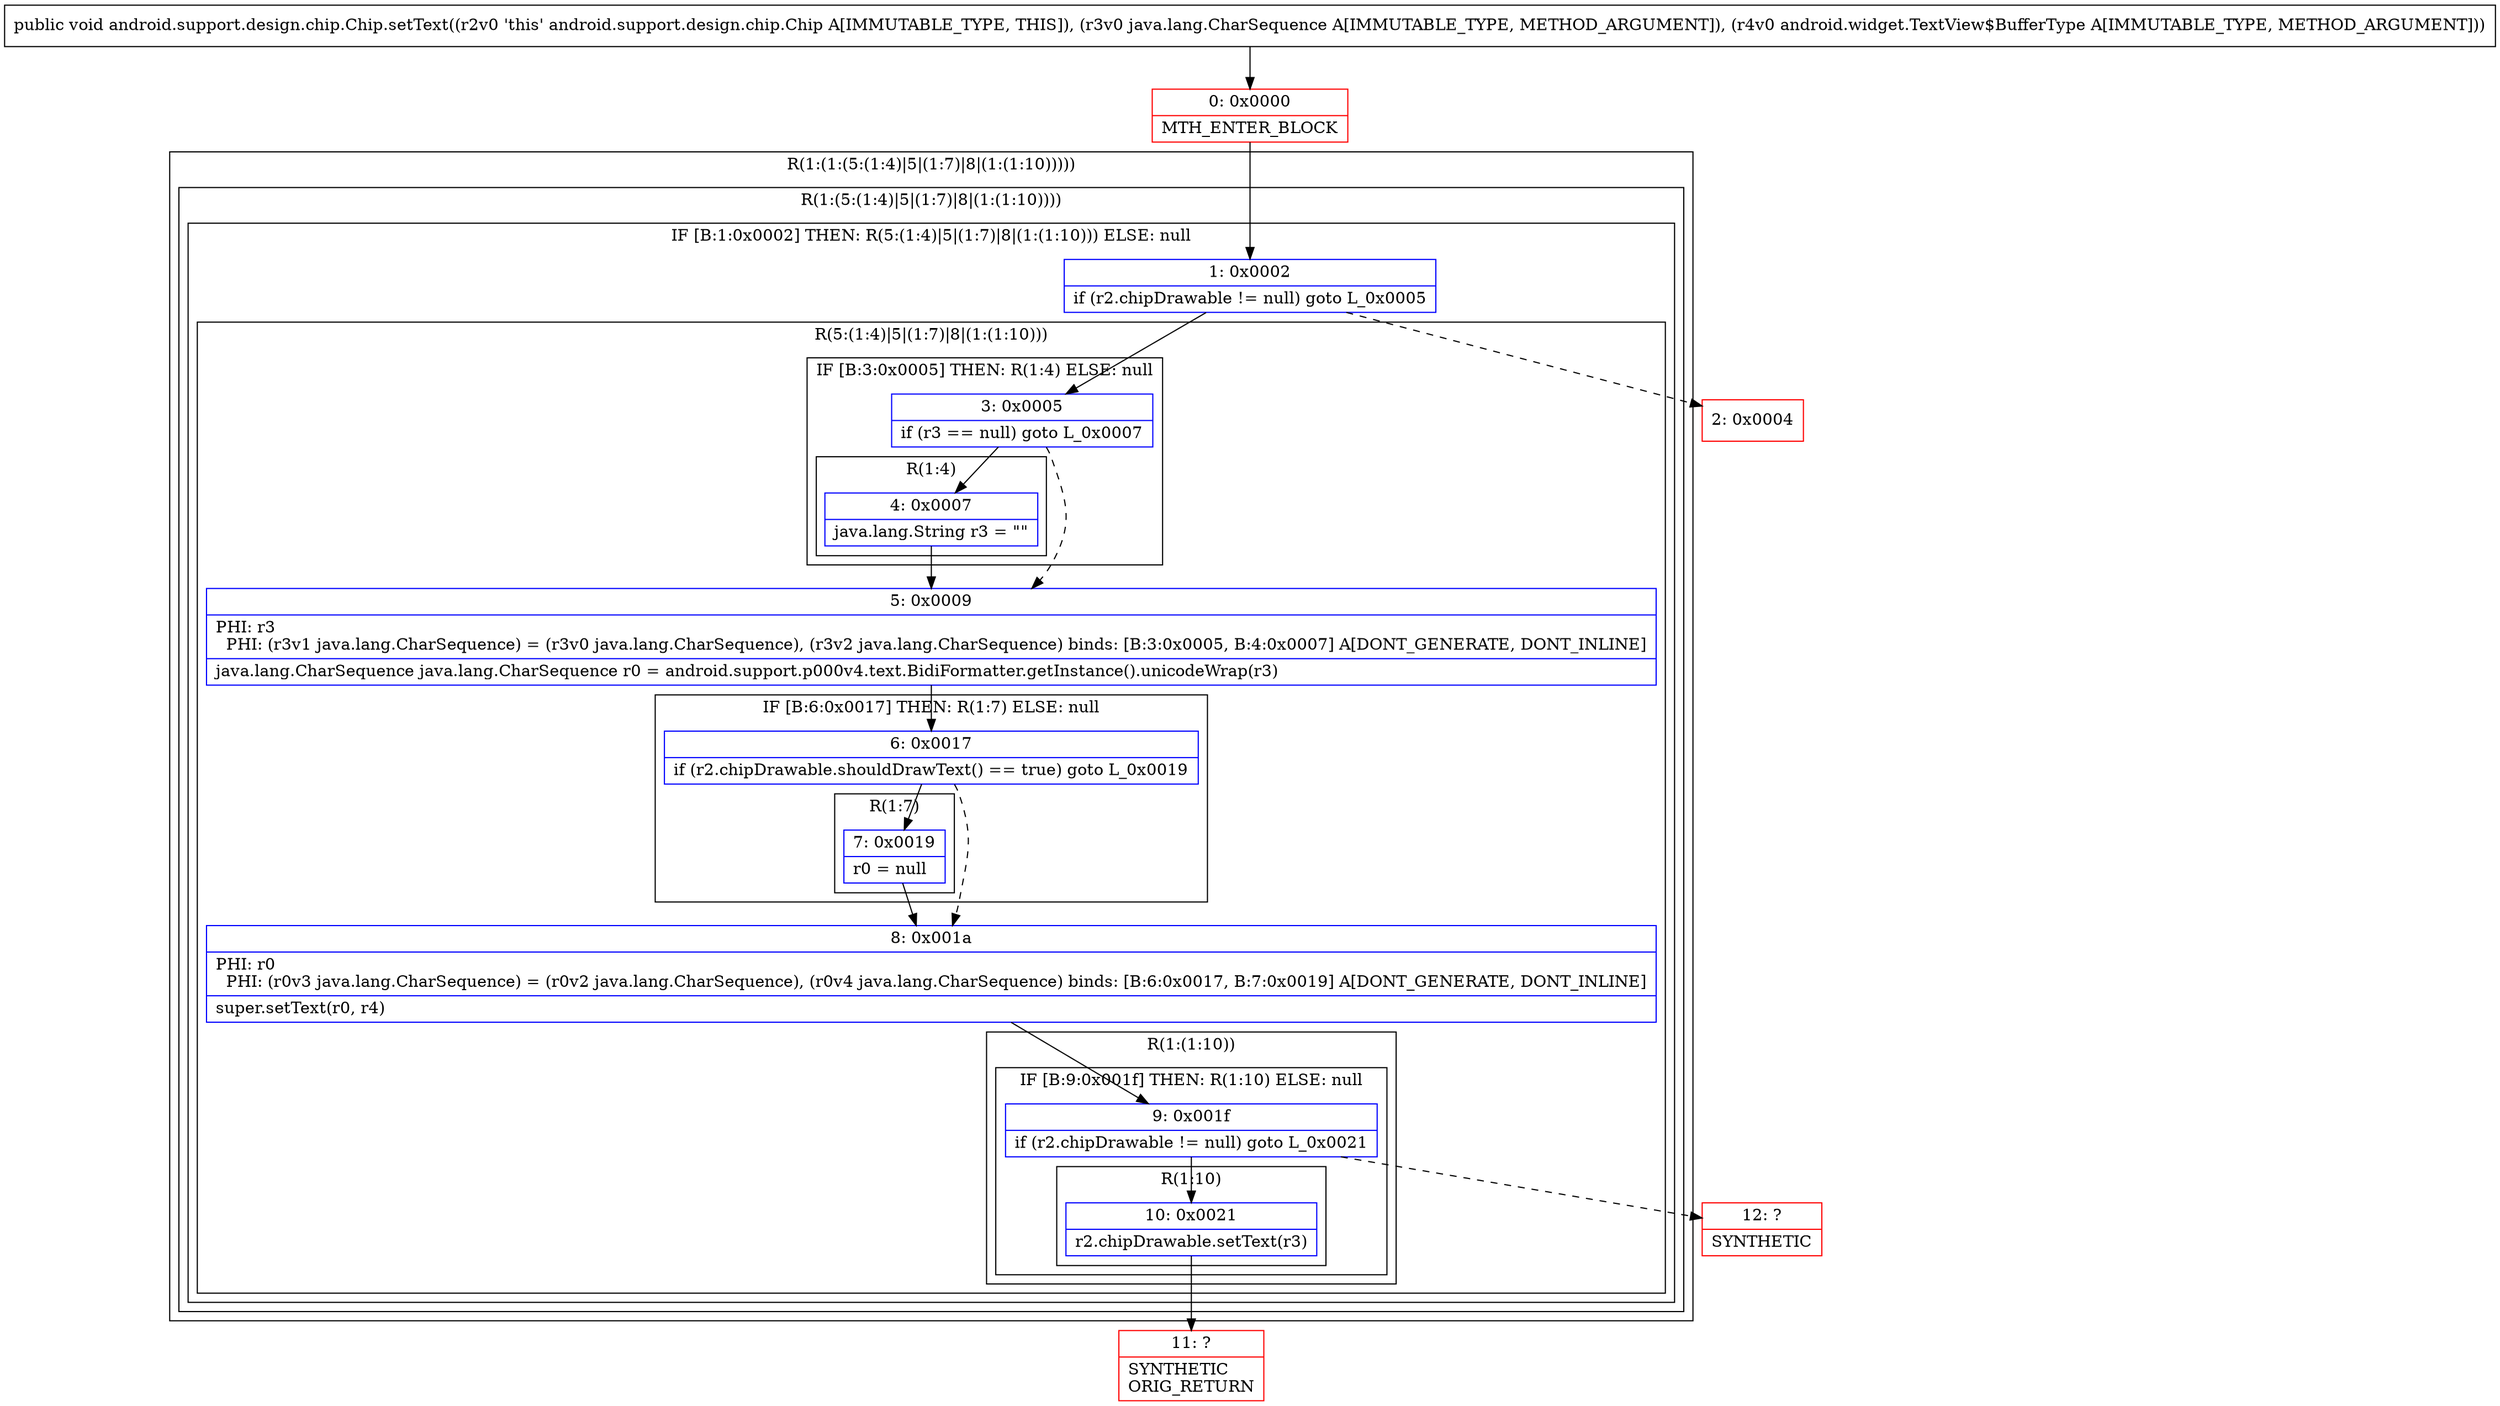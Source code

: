 digraph "CFG forandroid.support.design.chip.Chip.setText(Ljava\/lang\/CharSequence;Landroid\/widget\/TextView$BufferType;)V" {
subgraph cluster_Region_1438471257 {
label = "R(1:(1:(5:(1:4)|5|(1:7)|8|(1:(1:10)))))";
node [shape=record,color=blue];
subgraph cluster_Region_594199063 {
label = "R(1:(5:(1:4)|5|(1:7)|8|(1:(1:10))))";
node [shape=record,color=blue];
subgraph cluster_IfRegion_1617541220 {
label = "IF [B:1:0x0002] THEN: R(5:(1:4)|5|(1:7)|8|(1:(1:10))) ELSE: null";
node [shape=record,color=blue];
Node_1 [shape=record,label="{1\:\ 0x0002|if (r2.chipDrawable != null) goto L_0x0005\l}"];
subgraph cluster_Region_1807759632 {
label = "R(5:(1:4)|5|(1:7)|8|(1:(1:10)))";
node [shape=record,color=blue];
subgraph cluster_IfRegion_741428674 {
label = "IF [B:3:0x0005] THEN: R(1:4) ELSE: null";
node [shape=record,color=blue];
Node_3 [shape=record,label="{3\:\ 0x0005|if (r3 == null) goto L_0x0007\l}"];
subgraph cluster_Region_319933313 {
label = "R(1:4)";
node [shape=record,color=blue];
Node_4 [shape=record,label="{4\:\ 0x0007|java.lang.String r3 = \"\"\l}"];
}
}
Node_5 [shape=record,label="{5\:\ 0x0009|PHI: r3 \l  PHI: (r3v1 java.lang.CharSequence) = (r3v0 java.lang.CharSequence), (r3v2 java.lang.CharSequence) binds: [B:3:0x0005, B:4:0x0007] A[DONT_GENERATE, DONT_INLINE]\l|java.lang.CharSequence java.lang.CharSequence r0 = android.support.p000v4.text.BidiFormatter.getInstance().unicodeWrap(r3)\l}"];
subgraph cluster_IfRegion_1721682318 {
label = "IF [B:6:0x0017] THEN: R(1:7) ELSE: null";
node [shape=record,color=blue];
Node_6 [shape=record,label="{6\:\ 0x0017|if (r2.chipDrawable.shouldDrawText() == true) goto L_0x0019\l}"];
subgraph cluster_Region_413667009 {
label = "R(1:7)";
node [shape=record,color=blue];
Node_7 [shape=record,label="{7\:\ 0x0019|r0 = null\l}"];
}
}
Node_8 [shape=record,label="{8\:\ 0x001a|PHI: r0 \l  PHI: (r0v3 java.lang.CharSequence) = (r0v2 java.lang.CharSequence), (r0v4 java.lang.CharSequence) binds: [B:6:0x0017, B:7:0x0019] A[DONT_GENERATE, DONT_INLINE]\l|super.setText(r0, r4)\l}"];
subgraph cluster_Region_1268377505 {
label = "R(1:(1:10))";
node [shape=record,color=blue];
subgraph cluster_IfRegion_1835068493 {
label = "IF [B:9:0x001f] THEN: R(1:10) ELSE: null";
node [shape=record,color=blue];
Node_9 [shape=record,label="{9\:\ 0x001f|if (r2.chipDrawable != null) goto L_0x0021\l}"];
subgraph cluster_Region_1890615203 {
label = "R(1:10)";
node [shape=record,color=blue];
Node_10 [shape=record,label="{10\:\ 0x0021|r2.chipDrawable.setText(r3)\l}"];
}
}
}
}
}
}
}
Node_0 [shape=record,color=red,label="{0\:\ 0x0000|MTH_ENTER_BLOCK\l}"];
Node_2 [shape=record,color=red,label="{2\:\ 0x0004}"];
Node_11 [shape=record,color=red,label="{11\:\ ?|SYNTHETIC\lORIG_RETURN\l}"];
Node_12 [shape=record,color=red,label="{12\:\ ?|SYNTHETIC\l}"];
MethodNode[shape=record,label="{public void android.support.design.chip.Chip.setText((r2v0 'this' android.support.design.chip.Chip A[IMMUTABLE_TYPE, THIS]), (r3v0 java.lang.CharSequence A[IMMUTABLE_TYPE, METHOD_ARGUMENT]), (r4v0 android.widget.TextView$BufferType A[IMMUTABLE_TYPE, METHOD_ARGUMENT])) }"];
MethodNode -> Node_0;
Node_1 -> Node_2[style=dashed];
Node_1 -> Node_3;
Node_3 -> Node_4;
Node_3 -> Node_5[style=dashed];
Node_4 -> Node_5;
Node_5 -> Node_6;
Node_6 -> Node_7;
Node_6 -> Node_8[style=dashed];
Node_7 -> Node_8;
Node_8 -> Node_9;
Node_9 -> Node_10;
Node_9 -> Node_12[style=dashed];
Node_10 -> Node_11;
Node_0 -> Node_1;
}

